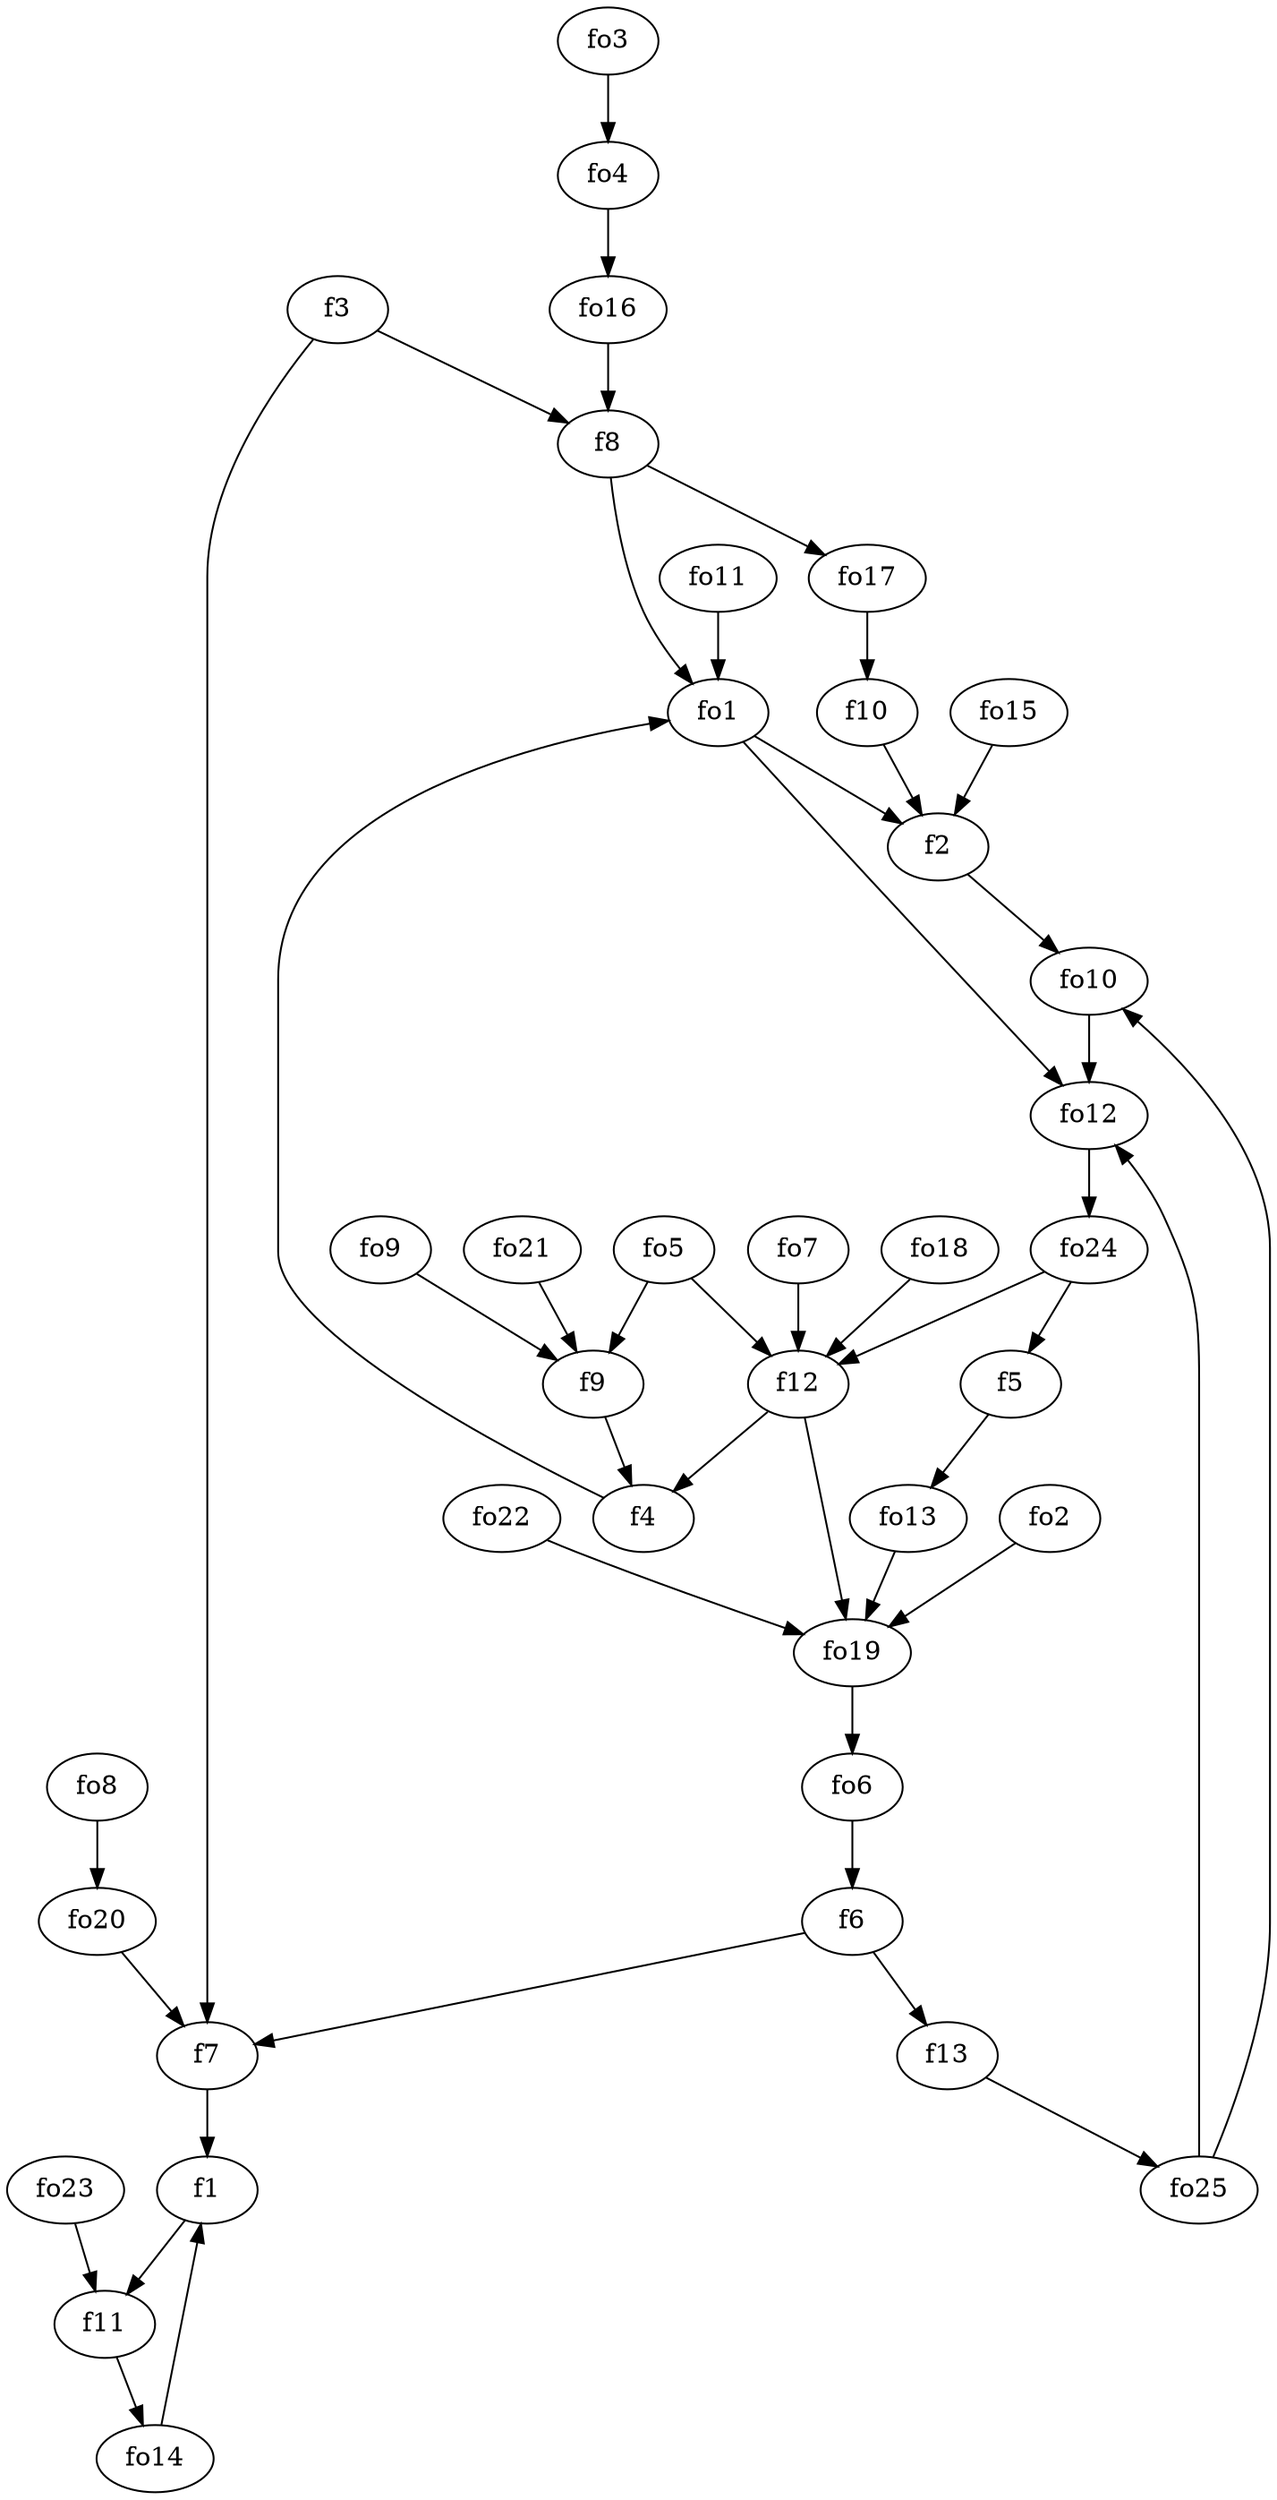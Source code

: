 strict digraph  {
f1;
f2;
f3;
f4;
f5;
f6;
f7;
f8;
f9;
f10;
f11;
f12;
f13;
fo1;
fo2;
fo3;
fo4;
fo5;
fo6;
fo7;
fo8;
fo9;
fo10;
fo11;
fo12;
fo13;
fo14;
fo15;
fo16;
fo17;
fo18;
fo19;
fo20;
fo21;
fo22;
fo23;
fo24;
fo25;
f1 -> f11  [weight=2];
f2 -> fo10  [weight=2];
f3 -> f8  [weight=2];
f3 -> f7  [weight=2];
f4 -> fo1  [weight=2];
f5 -> fo13  [weight=2];
f6 -> f13  [weight=2];
f6 -> f7  [weight=2];
f7 -> f1  [weight=2];
f8 -> fo17  [weight=2];
f8 -> fo1  [weight=2];
f9 -> f4  [weight=2];
f10 -> f2  [weight=2];
f11 -> fo14  [weight=2];
f12 -> fo19  [weight=2];
f12 -> f4  [weight=2];
f13 -> fo25  [weight=2];
fo1 -> f2  [weight=2];
fo1 -> fo12  [weight=2];
fo2 -> fo19  [weight=2];
fo3 -> fo4  [weight=2];
fo4 -> fo16  [weight=2];
fo5 -> f12  [weight=2];
fo5 -> f9  [weight=2];
fo6 -> f6  [weight=2];
fo7 -> f12  [weight=2];
fo8 -> fo20  [weight=2];
fo9 -> f9  [weight=2];
fo10 -> fo12  [weight=2];
fo11 -> fo1  [weight=2];
fo12 -> fo24  [weight=2];
fo13 -> fo19  [weight=2];
fo14 -> f1  [weight=2];
fo15 -> f2  [weight=2];
fo16 -> f8  [weight=2];
fo17 -> f10  [weight=2];
fo18 -> f12  [weight=2];
fo19 -> fo6  [weight=2];
fo20 -> f7  [weight=2];
fo21 -> f9  [weight=2];
fo22 -> fo19  [weight=2];
fo23 -> f11  [weight=2];
fo24 -> f5  [weight=2];
fo24 -> f12  [weight=2];
fo25 -> fo12  [weight=2];
fo25 -> fo10  [weight=2];
}
